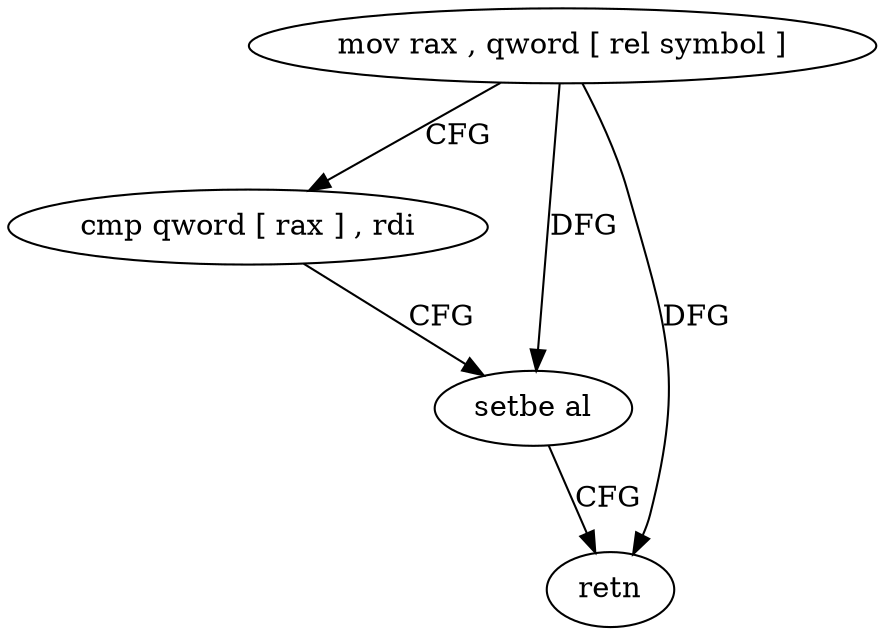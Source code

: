 digraph "func" {
"4203920" [label = "mov rax , qword [ rel symbol ]" ]
"4203927" [label = "cmp qword [ rax ] , rdi" ]
"4203930" [label = "setbe al" ]
"4203933" [label = "retn" ]
"4203920" -> "4203927" [ label = "CFG" ]
"4203920" -> "4203930" [ label = "DFG" ]
"4203920" -> "4203933" [ label = "DFG" ]
"4203927" -> "4203930" [ label = "CFG" ]
"4203930" -> "4203933" [ label = "CFG" ]
}
